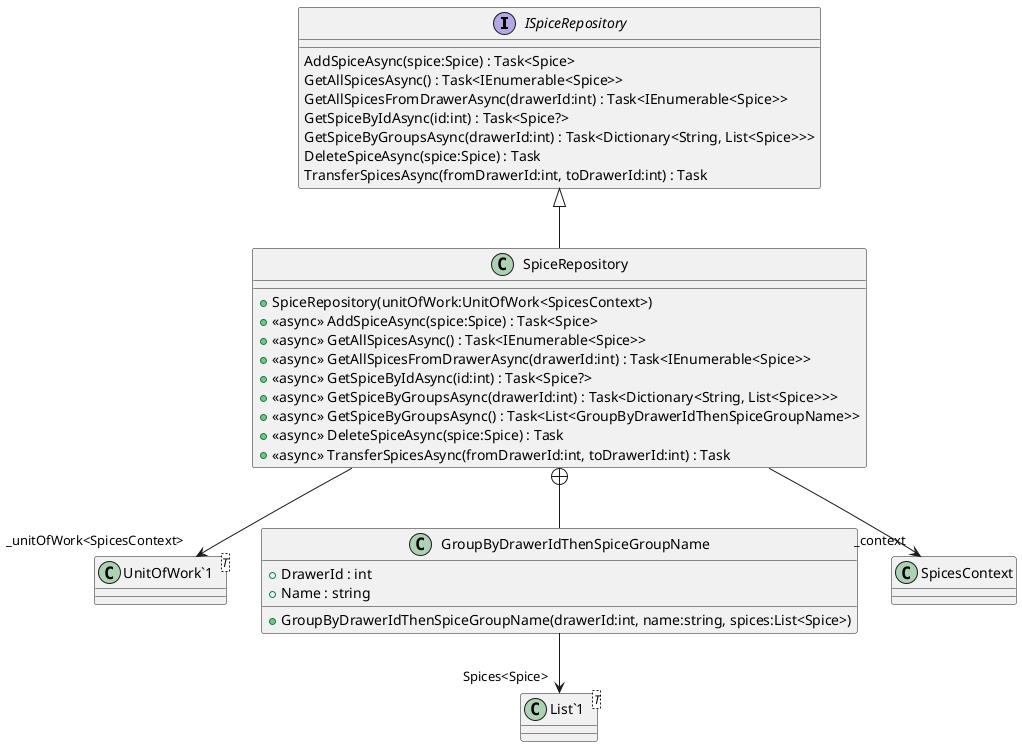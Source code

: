 @startuml
interface ISpiceRepository {
    AddSpiceAsync(spice:Spice) : Task<Spice>
    GetAllSpicesAsync() : Task<IEnumerable<Spice>>
    GetAllSpicesFromDrawerAsync(drawerId:int) : Task<IEnumerable<Spice>>
    GetSpiceByIdAsync(id:int) : Task<Spice?>
    GetSpiceByGroupsAsync(drawerId:int) : Task<Dictionary<String, List<Spice>>>
    DeleteSpiceAsync(spice:Spice) : Task
    TransferSpicesAsync(fromDrawerId:int, toDrawerId:int) : Task
}
class SpiceRepository {
    + SpiceRepository(unitOfWork:UnitOfWork<SpicesContext>)
    + <<async>> AddSpiceAsync(spice:Spice) : Task<Spice>
    + <<async>> GetAllSpicesAsync() : Task<IEnumerable<Spice>>
    + <<async>> GetAllSpicesFromDrawerAsync(drawerId:int) : Task<IEnumerable<Spice>>
    + <<async>> GetSpiceByIdAsync(id:int) : Task<Spice?>
    + <<async>> GetSpiceByGroupsAsync(drawerId:int) : Task<Dictionary<String, List<Spice>>>
    + <<async>> GetSpiceByGroupsAsync() : Task<List<GroupByDrawerIdThenSpiceGroupName>>
    + <<async>> DeleteSpiceAsync(spice:Spice) : Task
    + <<async>> TransferSpicesAsync(fromDrawerId:int, toDrawerId:int) : Task
}
class "UnitOfWork`1"<T> {
}
class GroupByDrawerIdThenSpiceGroupName {
    + DrawerId : int
    + Name : string
    + GroupByDrawerIdThenSpiceGroupName(drawerId:int, name:string, spices:List<Spice>)
}
class "List`1"<T> {
}
ISpiceRepository <|-- SpiceRepository
SpiceRepository --> "_context" SpicesContext
SpiceRepository --> "_unitOfWork<SpicesContext>" "UnitOfWork`1"
SpiceRepository +-- GroupByDrawerIdThenSpiceGroupName
GroupByDrawerIdThenSpiceGroupName --> "Spices<Spice>" "List`1"
@enduml
